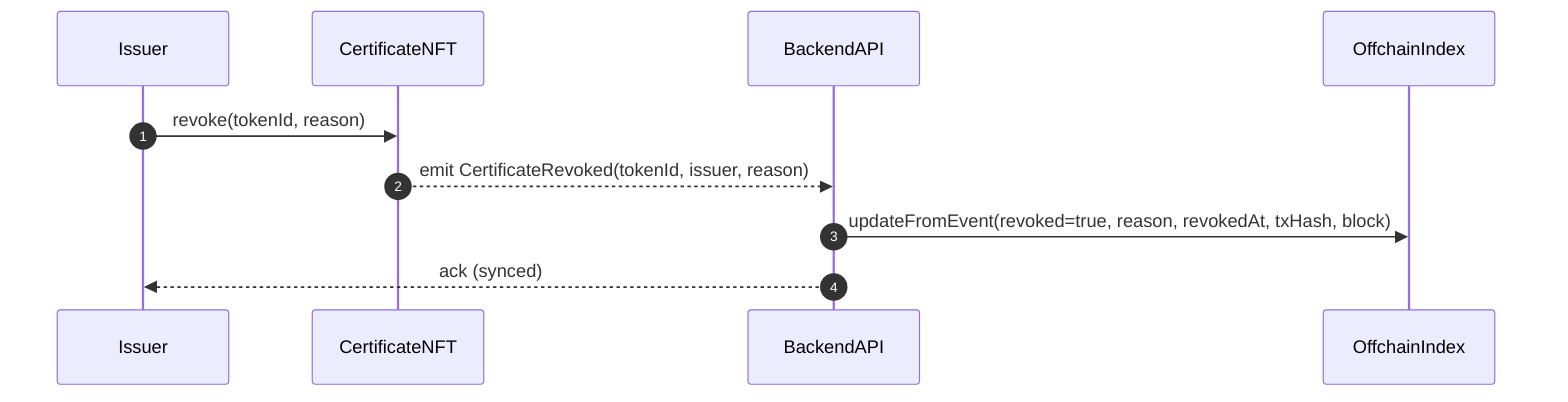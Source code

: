 sequenceDiagram
autonumber
participant Issuer
participant Chain as CertificateNFT
participant Backend as BackendAPI
participant DB as OffchainIndex

Issuer->>Chain: revoke(tokenId, reason)
Chain-->>Backend: emit CertificateRevoked(tokenId, issuer, reason)
Backend->>DB: updateFromEvent(revoked=true, reason, revokedAt, txHash, block)
Backend-->>Issuer: ack (synced)